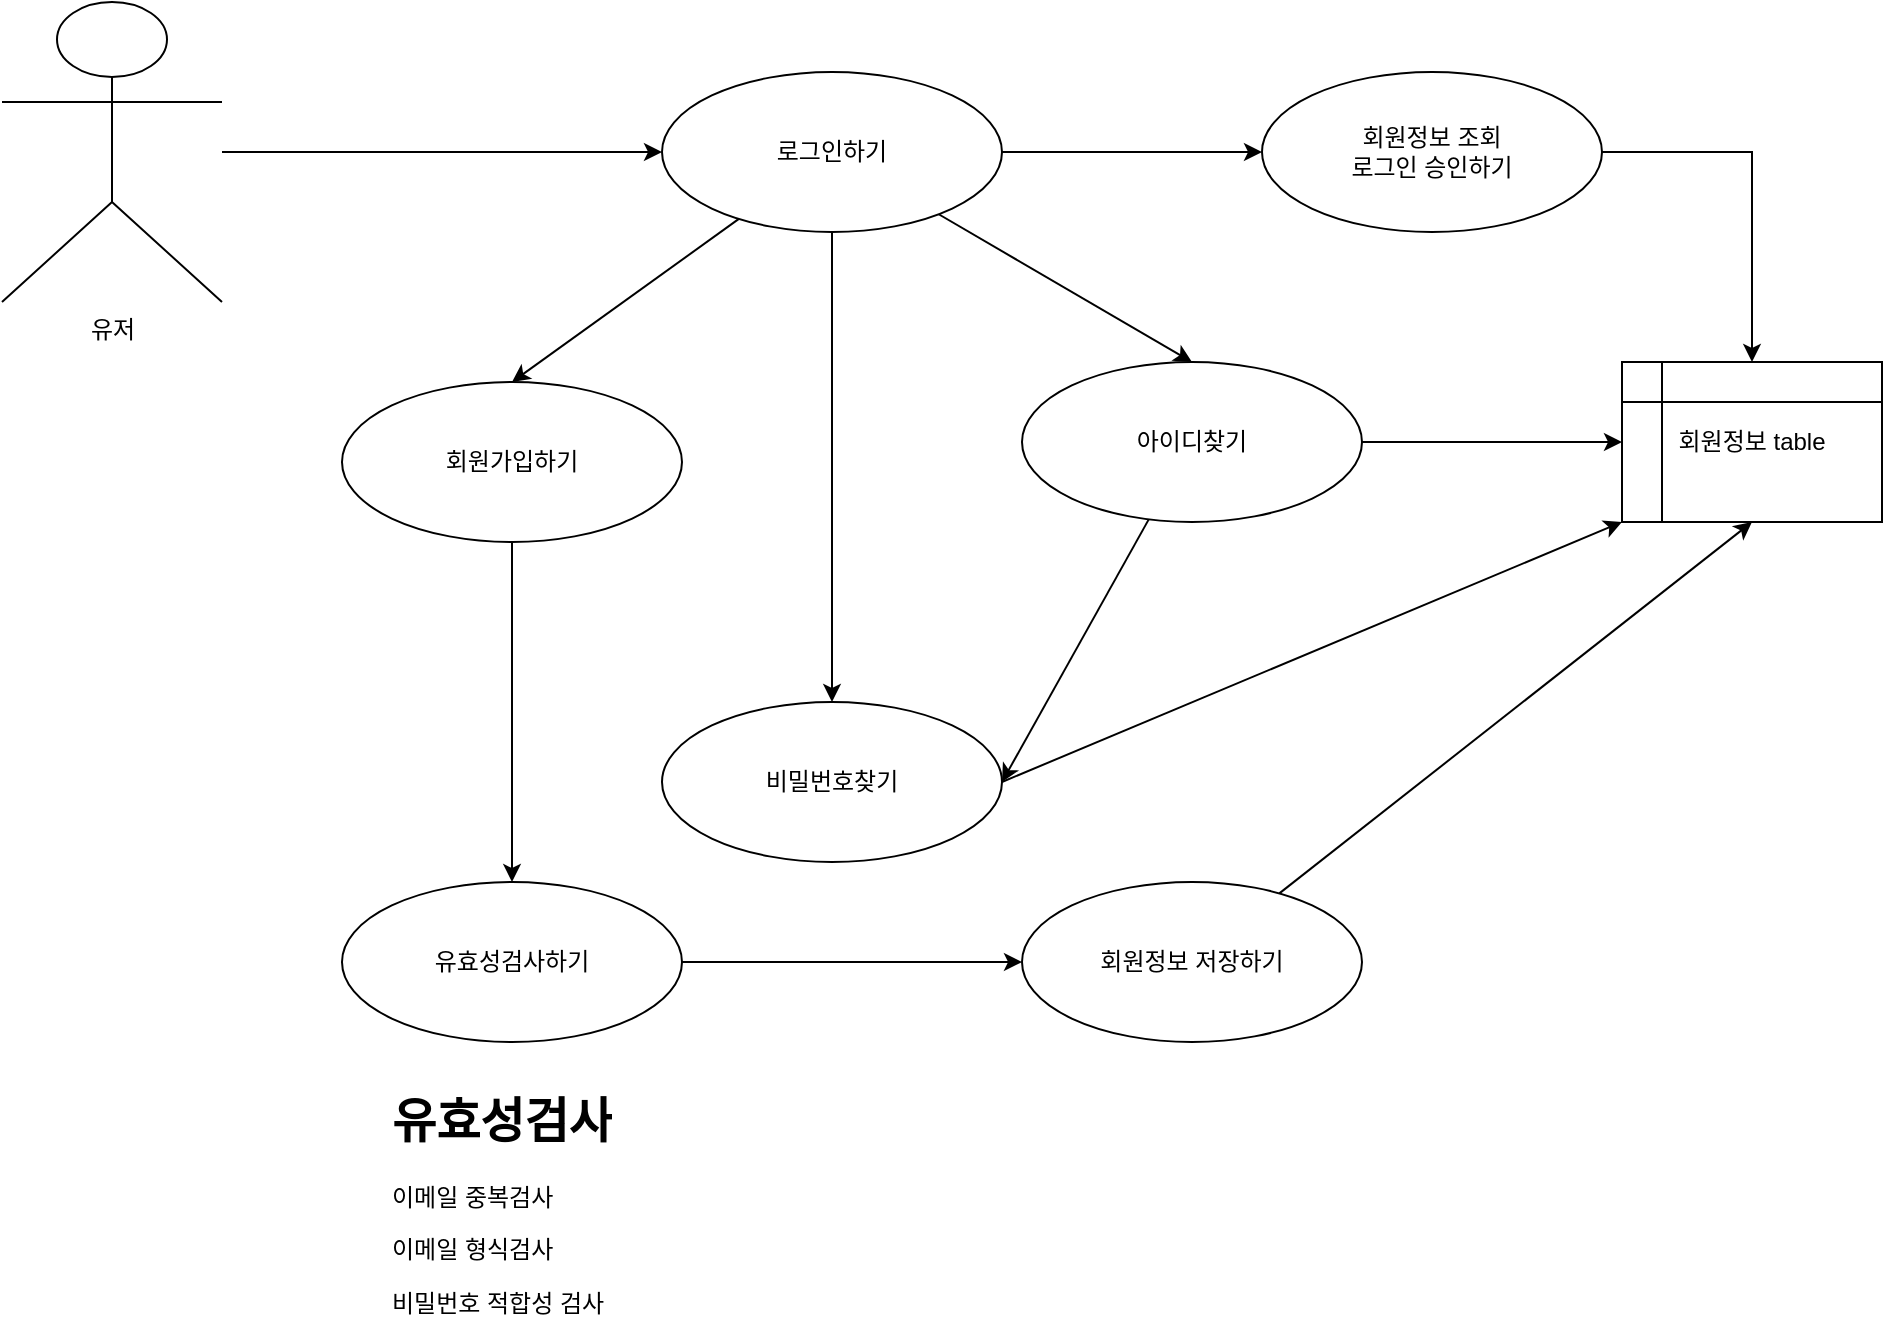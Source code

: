 <mxfile version="21.3.5" type="device">
  <diagram name="페이지-1" id="TfwmUDr0mfspsZtdyArW">
    <mxGraphModel dx="1434" dy="731" grid="1" gridSize="10" guides="1" tooltips="1" connect="1" arrows="1" fold="1" page="1" pageScale="1" pageWidth="4681" pageHeight="3300" math="0" shadow="0">
      <root>
        <mxCell id="0" />
        <mxCell id="1" parent="0" />
        <mxCell id="VPzwLrtr9fdZJLcWXxSP-8" style="rounded=0;orthogonalLoop=1;jettySize=auto;html=1;entryX=0;entryY=0.5;entryDx=0;entryDy=0;" edge="1" parent="1" target="VPzwLrtr9fdZJLcWXxSP-7">
          <mxGeometry relative="1" as="geometry">
            <mxPoint x="330" y="165" as="sourcePoint" />
          </mxGeometry>
        </mxCell>
        <mxCell id="VPzwLrtr9fdZJLcWXxSP-1" value="유저" style="shape=umlActor;verticalLabelPosition=bottom;verticalAlign=top;html=1;outlineConnect=0;" vertex="1" parent="1">
          <mxGeometry x="220" y="90" width="110" height="150" as="geometry" />
        </mxCell>
        <mxCell id="VPzwLrtr9fdZJLcWXxSP-12" style="rounded=0;orthogonalLoop=1;jettySize=auto;html=1;entryX=0.5;entryY=0;entryDx=0;entryDy=0;" edge="1" parent="1" source="VPzwLrtr9fdZJLcWXxSP-7" target="VPzwLrtr9fdZJLcWXxSP-9">
          <mxGeometry relative="1" as="geometry" />
        </mxCell>
        <mxCell id="VPzwLrtr9fdZJLcWXxSP-13" style="rounded=0;orthogonalLoop=1;jettySize=auto;html=1;entryX=0.5;entryY=0;entryDx=0;entryDy=0;" edge="1" parent="1" source="VPzwLrtr9fdZJLcWXxSP-7" target="VPzwLrtr9fdZJLcWXxSP-10">
          <mxGeometry relative="1" as="geometry" />
        </mxCell>
        <mxCell id="VPzwLrtr9fdZJLcWXxSP-15" style="rounded=0;orthogonalLoop=1;jettySize=auto;html=1;entryX=0.5;entryY=0;entryDx=0;entryDy=0;" edge="1" parent="1" source="VPzwLrtr9fdZJLcWXxSP-7" target="VPzwLrtr9fdZJLcWXxSP-11">
          <mxGeometry relative="1" as="geometry" />
        </mxCell>
        <mxCell id="VPzwLrtr9fdZJLcWXxSP-26" style="edgeStyle=orthogonalEdgeStyle;rounded=0;orthogonalLoop=1;jettySize=auto;html=1;entryX=0;entryY=0.5;entryDx=0;entryDy=0;" edge="1" parent="1" source="VPzwLrtr9fdZJLcWXxSP-7" target="VPzwLrtr9fdZJLcWXxSP-24">
          <mxGeometry relative="1" as="geometry" />
        </mxCell>
        <mxCell id="VPzwLrtr9fdZJLcWXxSP-7" value="로그인하기" style="ellipse;whiteSpace=wrap;html=1;" vertex="1" parent="1">
          <mxGeometry x="550" y="125" width="170" height="80" as="geometry" />
        </mxCell>
        <mxCell id="VPzwLrtr9fdZJLcWXxSP-19" style="rounded=0;orthogonalLoop=1;jettySize=auto;html=1;entryX=0.5;entryY=0;entryDx=0;entryDy=0;" edge="1" parent="1" source="VPzwLrtr9fdZJLcWXxSP-9" target="VPzwLrtr9fdZJLcWXxSP-17">
          <mxGeometry relative="1" as="geometry" />
        </mxCell>
        <mxCell id="VPzwLrtr9fdZJLcWXxSP-9" value="회원가입하기" style="ellipse;whiteSpace=wrap;html=1;" vertex="1" parent="1">
          <mxGeometry x="390" y="280" width="170" height="80" as="geometry" />
        </mxCell>
        <mxCell id="VPzwLrtr9fdZJLcWXxSP-14" style="rounded=0;orthogonalLoop=1;jettySize=auto;html=1;entryX=1;entryY=0.5;entryDx=0;entryDy=0;" edge="1" parent="1" source="VPzwLrtr9fdZJLcWXxSP-10" target="VPzwLrtr9fdZJLcWXxSP-11">
          <mxGeometry relative="1" as="geometry" />
        </mxCell>
        <mxCell id="VPzwLrtr9fdZJLcWXxSP-27" style="edgeStyle=orthogonalEdgeStyle;rounded=0;orthogonalLoop=1;jettySize=auto;html=1;entryX=0;entryY=0.5;entryDx=0;entryDy=0;" edge="1" parent="1" source="VPzwLrtr9fdZJLcWXxSP-10" target="VPzwLrtr9fdZJLcWXxSP-22">
          <mxGeometry relative="1" as="geometry" />
        </mxCell>
        <mxCell id="VPzwLrtr9fdZJLcWXxSP-10" value="아이디찾기" style="ellipse;whiteSpace=wrap;html=1;" vertex="1" parent="1">
          <mxGeometry x="730" y="270" width="170" height="80" as="geometry" />
        </mxCell>
        <mxCell id="VPzwLrtr9fdZJLcWXxSP-28" style="rounded=0;orthogonalLoop=1;jettySize=auto;html=1;entryX=0;entryY=1;entryDx=0;entryDy=0;exitX=1;exitY=0.5;exitDx=0;exitDy=0;" edge="1" parent="1" source="VPzwLrtr9fdZJLcWXxSP-11" target="VPzwLrtr9fdZJLcWXxSP-22">
          <mxGeometry relative="1" as="geometry" />
        </mxCell>
        <mxCell id="VPzwLrtr9fdZJLcWXxSP-11" value="비밀번호찾기" style="ellipse;whiteSpace=wrap;html=1;" vertex="1" parent="1">
          <mxGeometry x="550" y="440" width="170" height="80" as="geometry" />
        </mxCell>
        <mxCell id="VPzwLrtr9fdZJLcWXxSP-21" style="edgeStyle=orthogonalEdgeStyle;rounded=0;orthogonalLoop=1;jettySize=auto;html=1;entryX=0;entryY=0.5;entryDx=0;entryDy=0;" edge="1" parent="1" source="VPzwLrtr9fdZJLcWXxSP-17" target="VPzwLrtr9fdZJLcWXxSP-20">
          <mxGeometry relative="1" as="geometry" />
        </mxCell>
        <mxCell id="VPzwLrtr9fdZJLcWXxSP-17" value="유효성검사하기" style="ellipse;whiteSpace=wrap;html=1;" vertex="1" parent="1">
          <mxGeometry x="390" y="530" width="170" height="80" as="geometry" />
        </mxCell>
        <mxCell id="VPzwLrtr9fdZJLcWXxSP-18" value="&lt;h1&gt;유효성검사&lt;/h1&gt;&lt;p&gt;이메일 중복검사&lt;/p&gt;&lt;p&gt;이메일 형식검사&lt;/p&gt;&lt;p&gt;비밀번호 적합성 검사&lt;/p&gt;" style="text;html=1;strokeColor=none;fillColor=none;spacing=5;spacingTop=-20;whiteSpace=wrap;overflow=hidden;rounded=0;" vertex="1" parent="1">
          <mxGeometry x="410" y="630" width="130" height="120" as="geometry" />
        </mxCell>
        <mxCell id="VPzwLrtr9fdZJLcWXxSP-23" style="rounded=0;orthogonalLoop=1;jettySize=auto;html=1;entryX=0.5;entryY=1;entryDx=0;entryDy=0;" edge="1" parent="1" source="VPzwLrtr9fdZJLcWXxSP-20" target="VPzwLrtr9fdZJLcWXxSP-22">
          <mxGeometry relative="1" as="geometry" />
        </mxCell>
        <mxCell id="VPzwLrtr9fdZJLcWXxSP-20" value="회원정보 저장하기" style="ellipse;whiteSpace=wrap;html=1;" vertex="1" parent="1">
          <mxGeometry x="730" y="530" width="170" height="80" as="geometry" />
        </mxCell>
        <mxCell id="VPzwLrtr9fdZJLcWXxSP-22" value="회원정보 table" style="shape=internalStorage;whiteSpace=wrap;html=1;backgroundOutline=1;" vertex="1" parent="1">
          <mxGeometry x="1030" y="270" width="130" height="80" as="geometry" />
        </mxCell>
        <mxCell id="VPzwLrtr9fdZJLcWXxSP-25" style="edgeStyle=orthogonalEdgeStyle;rounded=0;orthogonalLoop=1;jettySize=auto;html=1;entryX=0.5;entryY=0;entryDx=0;entryDy=0;" edge="1" parent="1" source="VPzwLrtr9fdZJLcWXxSP-24" target="VPzwLrtr9fdZJLcWXxSP-22">
          <mxGeometry relative="1" as="geometry" />
        </mxCell>
        <mxCell id="VPzwLrtr9fdZJLcWXxSP-24" value="회원정보 조회&lt;br&gt;로그인 승인하기" style="ellipse;whiteSpace=wrap;html=1;" vertex="1" parent="1">
          <mxGeometry x="850" y="125" width="170" height="80" as="geometry" />
        </mxCell>
      </root>
    </mxGraphModel>
  </diagram>
</mxfile>
